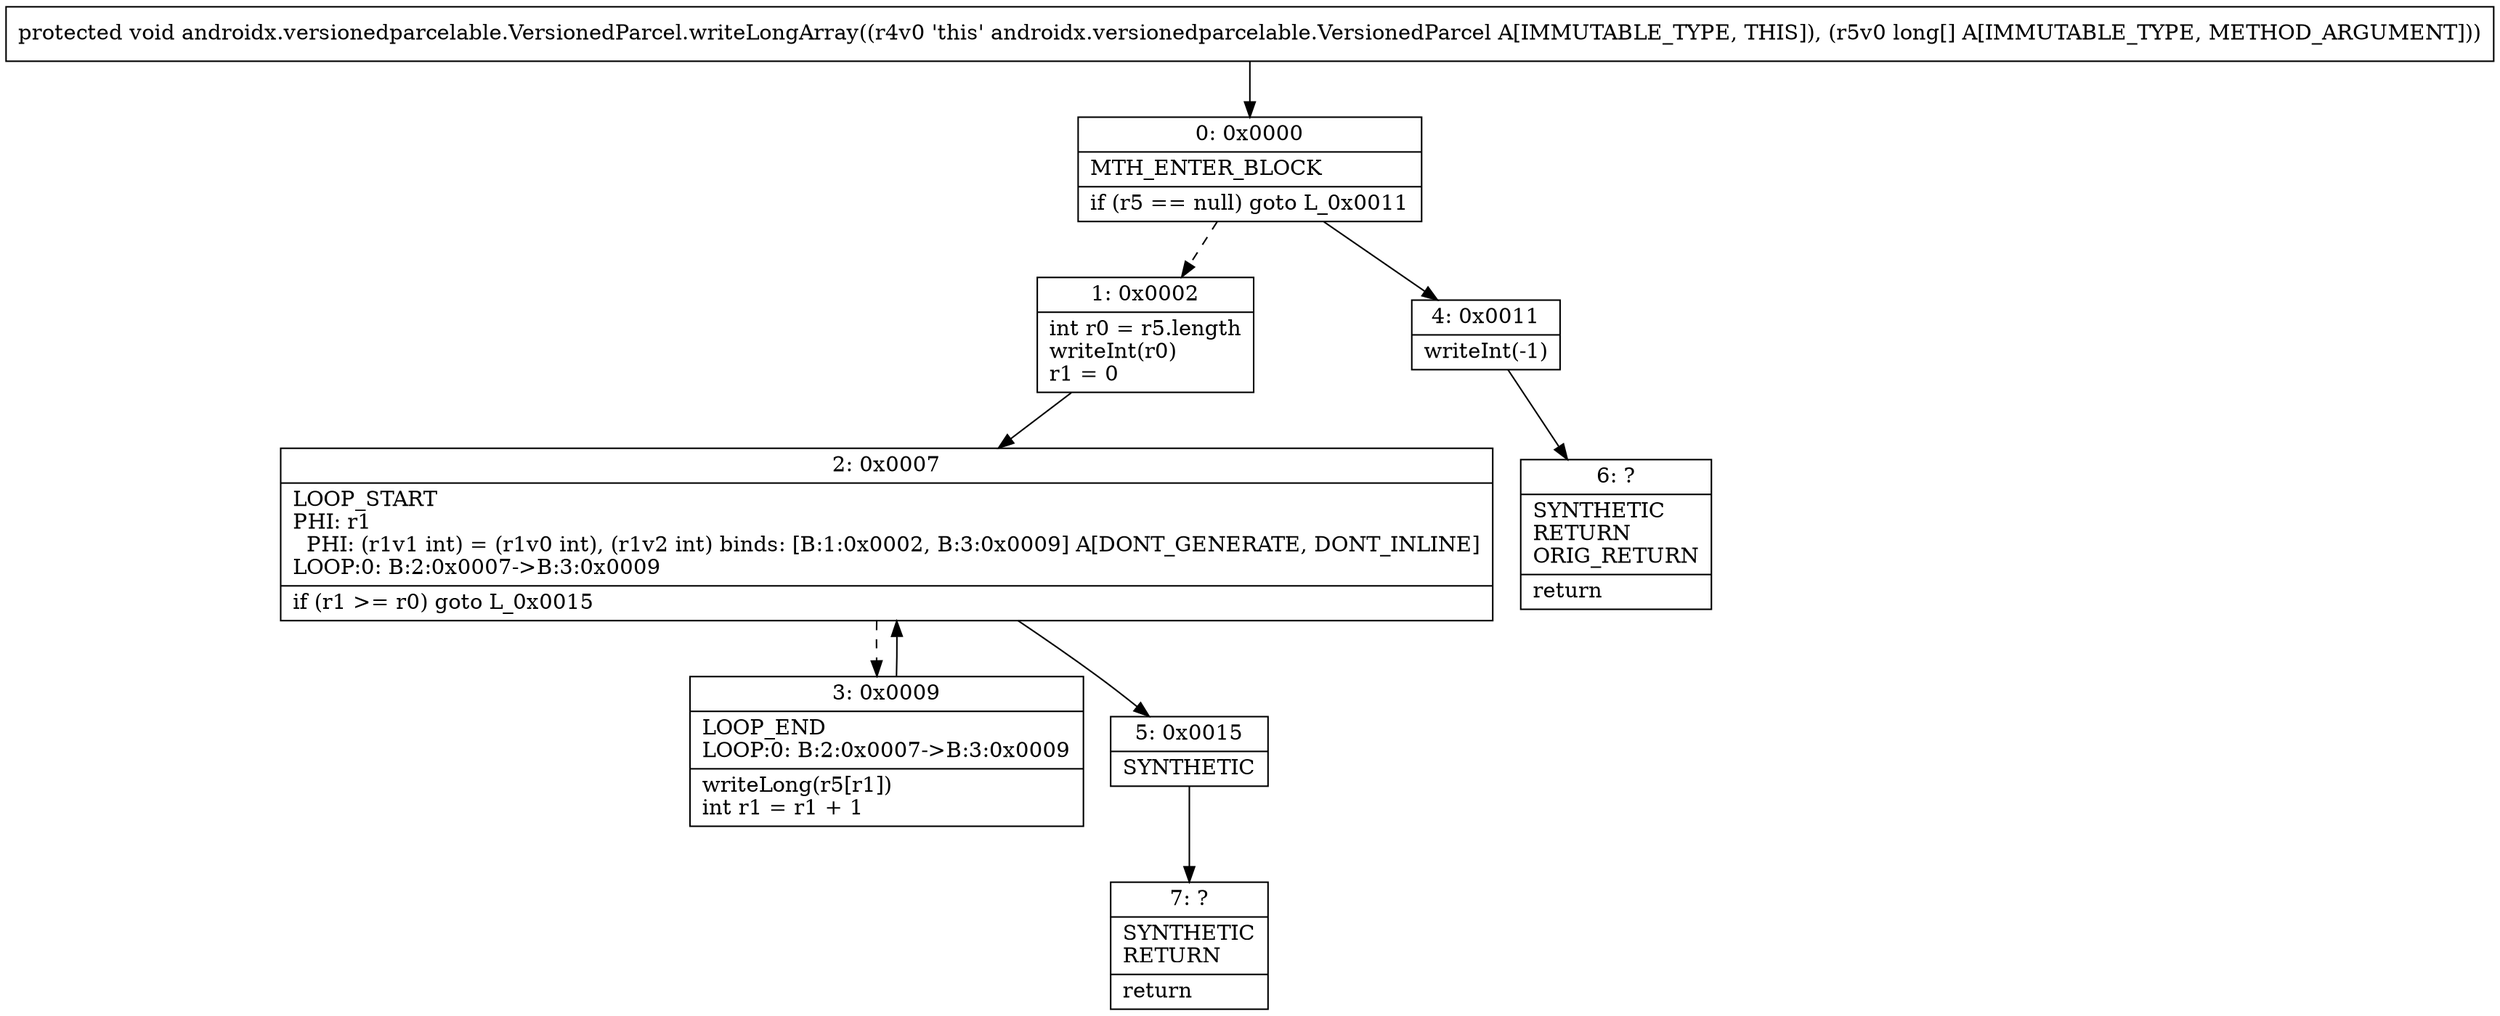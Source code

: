digraph "CFG forandroidx.versionedparcelable.VersionedParcel.writeLongArray([J)V" {
Node_0 [shape=record,label="{0\:\ 0x0000|MTH_ENTER_BLOCK\l|if (r5 == null) goto L_0x0011\l}"];
Node_1 [shape=record,label="{1\:\ 0x0002|int r0 = r5.length\lwriteInt(r0)\lr1 = 0\l}"];
Node_2 [shape=record,label="{2\:\ 0x0007|LOOP_START\lPHI: r1 \l  PHI: (r1v1 int) = (r1v0 int), (r1v2 int) binds: [B:1:0x0002, B:3:0x0009] A[DONT_GENERATE, DONT_INLINE]\lLOOP:0: B:2:0x0007\-\>B:3:0x0009\l|if (r1 \>= r0) goto L_0x0015\l}"];
Node_3 [shape=record,label="{3\:\ 0x0009|LOOP_END\lLOOP:0: B:2:0x0007\-\>B:3:0x0009\l|writeLong(r5[r1])\lint r1 = r1 + 1\l}"];
Node_4 [shape=record,label="{4\:\ 0x0011|writeInt(\-1)\l}"];
Node_5 [shape=record,label="{5\:\ 0x0015|SYNTHETIC\l}"];
Node_6 [shape=record,label="{6\:\ ?|SYNTHETIC\lRETURN\lORIG_RETURN\l|return\l}"];
Node_7 [shape=record,label="{7\:\ ?|SYNTHETIC\lRETURN\l|return\l}"];
MethodNode[shape=record,label="{protected void androidx.versionedparcelable.VersionedParcel.writeLongArray((r4v0 'this' androidx.versionedparcelable.VersionedParcel A[IMMUTABLE_TYPE, THIS]), (r5v0 long[] A[IMMUTABLE_TYPE, METHOD_ARGUMENT])) }"];
MethodNode -> Node_0;
Node_0 -> Node_1[style=dashed];
Node_0 -> Node_4;
Node_1 -> Node_2;
Node_2 -> Node_3[style=dashed];
Node_2 -> Node_5;
Node_3 -> Node_2;
Node_4 -> Node_6;
Node_5 -> Node_7;
}

